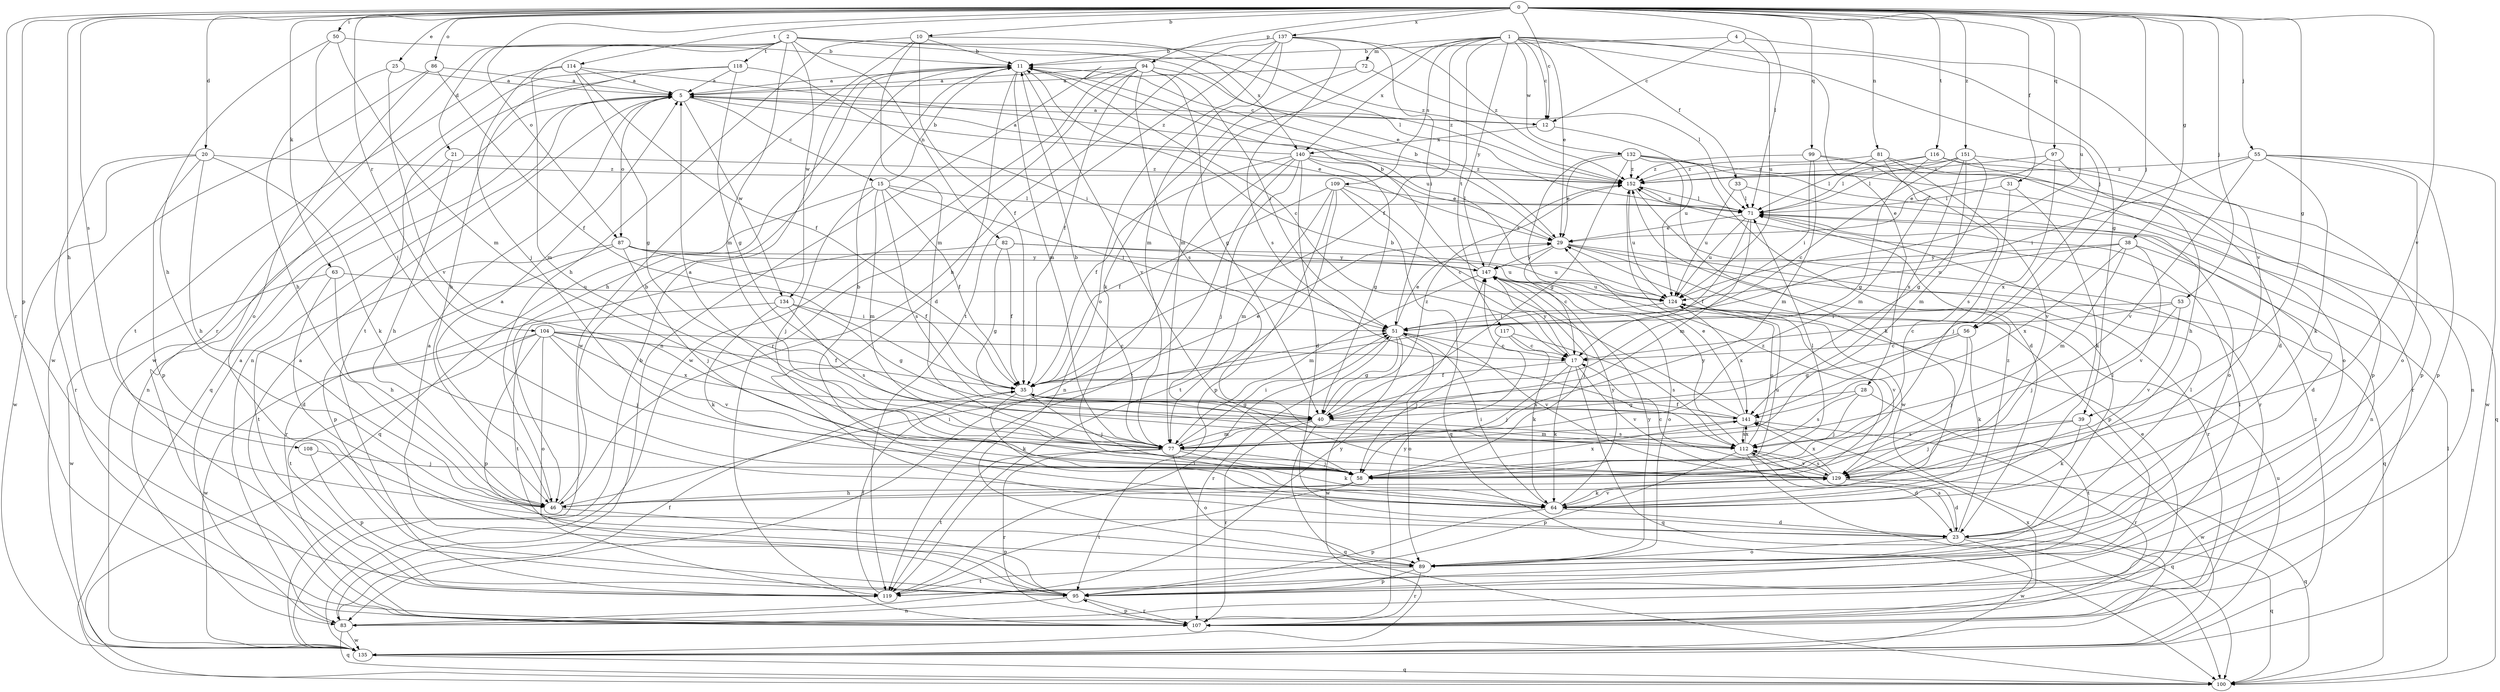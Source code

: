 strict digraph  {
0;
1;
2;
4;
5;
10;
11;
12;
15;
17;
20;
21;
23;
25;
28;
29;
31;
33;
35;
38;
39;
40;
46;
50;
51;
53;
55;
56;
58;
63;
64;
71;
72;
77;
81;
82;
83;
86;
87;
89;
94;
95;
97;
99;
100;
104;
107;
108;
109;
112;
114;
116;
117;
118;
119;
124;
129;
132;
134;
135;
137;
140;
141;
147;
151;
152;
0 -> 10  [label=b];
0 -> 12  [label=c];
0 -> 20  [label=d];
0 -> 25  [label=e];
0 -> 31  [label=f];
0 -> 38  [label=g];
0 -> 39  [label=g];
0 -> 46  [label=h];
0 -> 50  [label=i];
0 -> 53  [label=j];
0 -> 55  [label=j];
0 -> 56  [label=j];
0 -> 63  [label=k];
0 -> 71  [label=l];
0 -> 81  [label=n];
0 -> 86  [label=o];
0 -> 87  [label=o];
0 -> 94  [label=p];
0 -> 95  [label=p];
0 -> 97  [label=q];
0 -> 99  [label=q];
0 -> 104  [label=r];
0 -> 107  [label=r];
0 -> 108  [label=s];
0 -> 114  [label=t];
0 -> 116  [label=t];
0 -> 124  [label=u];
0 -> 129  [label=v];
0 -> 137  [label=x];
0 -> 151  [label=z];
1 -> 12  [label=c];
1 -> 28  [label=e];
1 -> 29  [label=e];
1 -> 33  [label=f];
1 -> 35  [label=f];
1 -> 39  [label=g];
1 -> 56  [label=j];
1 -> 72  [label=m];
1 -> 77  [label=m];
1 -> 109  [label=s];
1 -> 117  [label=t];
1 -> 132  [label=w];
1 -> 140  [label=x];
1 -> 147  [label=y];
2 -> 21  [label=d];
2 -> 29  [label=e];
2 -> 58  [label=j];
2 -> 71  [label=l];
2 -> 77  [label=m];
2 -> 82  [label=n];
2 -> 107  [label=r];
2 -> 118  [label=t];
2 -> 134  [label=w];
2 -> 152  [label=z];
4 -> 11  [label=b];
4 -> 12  [label=c];
4 -> 124  [label=u];
4 -> 129  [label=v];
5 -> 12  [label=c];
5 -> 15  [label=c];
5 -> 29  [label=e];
5 -> 83  [label=n];
5 -> 87  [label=o];
5 -> 100  [label=q];
5 -> 134  [label=w];
10 -> 11  [label=b];
10 -> 35  [label=f];
10 -> 46  [label=h];
10 -> 77  [label=m];
10 -> 135  [label=w];
10 -> 140  [label=x];
11 -> 5  [label=a];
11 -> 17  [label=c];
11 -> 23  [label=d];
11 -> 46  [label=h];
11 -> 77  [label=m];
11 -> 124  [label=u];
11 -> 129  [label=v];
12 -> 5  [label=a];
12 -> 124  [label=u];
12 -> 140  [label=x];
15 -> 11  [label=b];
15 -> 35  [label=f];
15 -> 51  [label=i];
15 -> 58  [label=j];
15 -> 71  [label=l];
15 -> 77  [label=m];
15 -> 100  [label=q];
15 -> 112  [label=s];
17 -> 35  [label=f];
17 -> 58  [label=j];
17 -> 64  [label=k];
17 -> 100  [label=q];
17 -> 129  [label=v];
17 -> 147  [label=y];
20 -> 46  [label=h];
20 -> 64  [label=k];
20 -> 95  [label=p];
20 -> 107  [label=r];
20 -> 135  [label=w];
20 -> 152  [label=z];
21 -> 46  [label=h];
21 -> 83  [label=n];
21 -> 152  [label=z];
23 -> 71  [label=l];
23 -> 89  [label=o];
23 -> 100  [label=q];
23 -> 112  [label=s];
23 -> 135  [label=w];
23 -> 152  [label=z];
25 -> 5  [label=a];
25 -> 46  [label=h];
25 -> 129  [label=v];
28 -> 40  [label=g];
28 -> 58  [label=j];
28 -> 112  [label=s];
28 -> 119  [label=t];
29 -> 11  [label=b];
29 -> 17  [label=c];
29 -> 95  [label=p];
29 -> 100  [label=q];
29 -> 107  [label=r];
29 -> 147  [label=y];
31 -> 58  [label=j];
31 -> 64  [label=k];
31 -> 71  [label=l];
33 -> 71  [label=l];
33 -> 89  [label=o];
33 -> 124  [label=u];
35 -> 29  [label=e];
35 -> 40  [label=g];
35 -> 58  [label=j];
35 -> 64  [label=k];
35 -> 141  [label=x];
38 -> 23  [label=d];
38 -> 77  [label=m];
38 -> 124  [label=u];
38 -> 129  [label=v];
38 -> 141  [label=x];
38 -> 147  [label=y];
39 -> 58  [label=j];
39 -> 64  [label=k];
39 -> 112  [label=s];
39 -> 135  [label=w];
40 -> 77  [label=m];
40 -> 100  [label=q];
40 -> 107  [label=r];
40 -> 112  [label=s];
40 -> 152  [label=z];
46 -> 5  [label=a];
46 -> 11  [label=b];
46 -> 51  [label=i];
46 -> 95  [label=p];
46 -> 152  [label=z];
50 -> 11  [label=b];
50 -> 46  [label=h];
50 -> 58  [label=j];
50 -> 77  [label=m];
51 -> 17  [label=c];
51 -> 29  [label=e];
51 -> 40  [label=g];
51 -> 89  [label=o];
51 -> 107  [label=r];
51 -> 129  [label=v];
51 -> 135  [label=w];
53 -> 17  [label=c];
53 -> 51  [label=i];
53 -> 58  [label=j];
53 -> 129  [label=v];
55 -> 51  [label=i];
55 -> 64  [label=k];
55 -> 89  [label=o];
55 -> 95  [label=p];
55 -> 129  [label=v];
55 -> 135  [label=w];
55 -> 152  [label=z];
56 -> 17  [label=c];
56 -> 40  [label=g];
56 -> 58  [label=j];
56 -> 64  [label=k];
58 -> 46  [label=h];
58 -> 71  [label=l];
58 -> 119  [label=t];
58 -> 124  [label=u];
58 -> 141  [label=x];
63 -> 23  [label=d];
63 -> 46  [label=h];
63 -> 124  [label=u];
63 -> 135  [label=w];
64 -> 11  [label=b];
64 -> 23  [label=d];
64 -> 51  [label=i];
64 -> 95  [label=p];
64 -> 129  [label=v];
64 -> 147  [label=y];
71 -> 29  [label=e];
71 -> 35  [label=f];
71 -> 77  [label=m];
71 -> 83  [label=n];
71 -> 124  [label=u];
71 -> 152  [label=z];
72 -> 5  [label=a];
72 -> 64  [label=k];
72 -> 71  [label=l];
77 -> 5  [label=a];
77 -> 11  [label=b];
77 -> 51  [label=i];
77 -> 58  [label=j];
77 -> 64  [label=k];
77 -> 89  [label=o];
77 -> 107  [label=r];
77 -> 119  [label=t];
81 -> 71  [label=l];
81 -> 77  [label=m];
81 -> 89  [label=o];
81 -> 129  [label=v];
81 -> 152  [label=z];
82 -> 35  [label=f];
82 -> 40  [label=g];
82 -> 107  [label=r];
82 -> 124  [label=u];
82 -> 147  [label=y];
83 -> 5  [label=a];
83 -> 35  [label=f];
83 -> 100  [label=q];
83 -> 135  [label=w];
83 -> 147  [label=y];
86 -> 5  [label=a];
86 -> 35  [label=f];
86 -> 89  [label=o];
86 -> 135  [label=w];
87 -> 35  [label=f];
87 -> 58  [label=j];
87 -> 95  [label=p];
87 -> 119  [label=t];
87 -> 124  [label=u];
87 -> 147  [label=y];
89 -> 71  [label=l];
89 -> 95  [label=p];
89 -> 107  [label=r];
89 -> 119  [label=t];
89 -> 147  [label=y];
94 -> 5  [label=a];
94 -> 35  [label=f];
94 -> 40  [label=g];
94 -> 51  [label=i];
94 -> 83  [label=n];
94 -> 107  [label=r];
94 -> 112  [label=s];
94 -> 135  [label=w];
94 -> 152  [label=z];
95 -> 5  [label=a];
95 -> 83  [label=n];
95 -> 107  [label=r];
97 -> 29  [label=e];
97 -> 46  [label=h];
97 -> 141  [label=x];
97 -> 152  [label=z];
99 -> 51  [label=i];
99 -> 77  [label=m];
99 -> 83  [label=n];
99 -> 112  [label=s];
99 -> 152  [label=z];
100 -> 71  [label=l];
104 -> 17  [label=c];
104 -> 35  [label=f];
104 -> 58  [label=j];
104 -> 89  [label=o];
104 -> 95  [label=p];
104 -> 119  [label=t];
104 -> 129  [label=v];
104 -> 135  [label=w];
104 -> 141  [label=x];
107 -> 5  [label=a];
107 -> 29  [label=e];
107 -> 95  [label=p];
107 -> 141  [label=x];
107 -> 147  [label=y];
108 -> 58  [label=j];
108 -> 95  [label=p];
109 -> 17  [label=c];
109 -> 35  [label=f];
109 -> 71  [label=l];
109 -> 77  [label=m];
109 -> 95  [label=p];
109 -> 100  [label=q];
109 -> 119  [label=t];
112 -> 23  [label=d];
112 -> 95  [label=p];
112 -> 100  [label=q];
112 -> 124  [label=u];
112 -> 129  [label=v];
112 -> 141  [label=x];
112 -> 147  [label=y];
114 -> 5  [label=a];
114 -> 35  [label=f];
114 -> 40  [label=g];
114 -> 77  [label=m];
114 -> 119  [label=t];
114 -> 152  [label=z];
116 -> 23  [label=d];
116 -> 40  [label=g];
116 -> 71  [label=l];
116 -> 95  [label=p];
116 -> 152  [label=z];
117 -> 17  [label=c];
117 -> 58  [label=j];
117 -> 64  [label=k];
117 -> 112  [label=s];
118 -> 5  [label=a];
118 -> 40  [label=g];
118 -> 46  [label=h];
118 -> 51  [label=i];
118 -> 119  [label=t];
118 -> 135  [label=w];
119 -> 35  [label=f];
119 -> 51  [label=i];
119 -> 71  [label=l];
124 -> 51  [label=i];
124 -> 129  [label=v];
124 -> 141  [label=x];
129 -> 17  [label=c];
129 -> 23  [label=d];
129 -> 64  [label=k];
129 -> 100  [label=q];
129 -> 112  [label=s];
129 -> 141  [label=x];
132 -> 23  [label=d];
132 -> 29  [label=e];
132 -> 40  [label=g];
132 -> 64  [label=k];
132 -> 100  [label=q];
132 -> 107  [label=r];
132 -> 135  [label=w];
132 -> 152  [label=z];
134 -> 40  [label=g];
134 -> 51  [label=i];
134 -> 64  [label=k];
134 -> 112  [label=s];
134 -> 119  [label=t];
135 -> 11  [label=b];
135 -> 100  [label=q];
135 -> 124  [label=u];
135 -> 152  [label=z];
137 -> 11  [label=b];
137 -> 46  [label=h];
137 -> 51  [label=i];
137 -> 77  [label=m];
137 -> 89  [label=o];
137 -> 112  [label=s];
137 -> 119  [label=t];
137 -> 152  [label=z];
140 -> 5  [label=a];
140 -> 23  [label=d];
140 -> 29  [label=e];
140 -> 35  [label=f];
140 -> 40  [label=g];
140 -> 58  [label=j];
140 -> 83  [label=n];
140 -> 119  [label=t];
140 -> 152  [label=z];
141 -> 11  [label=b];
141 -> 29  [label=e];
141 -> 35  [label=f];
141 -> 77  [label=m];
141 -> 107  [label=r];
141 -> 112  [label=s];
147 -> 11  [label=b];
147 -> 58  [label=j];
147 -> 77  [label=m];
147 -> 89  [label=o];
147 -> 124  [label=u];
147 -> 152  [label=z];
151 -> 17  [label=c];
151 -> 40  [label=g];
151 -> 71  [label=l];
151 -> 77  [label=m];
151 -> 95  [label=p];
151 -> 141  [label=x];
151 -> 152  [label=z];
152 -> 71  [label=l];
152 -> 107  [label=r];
152 -> 124  [label=u];
}
